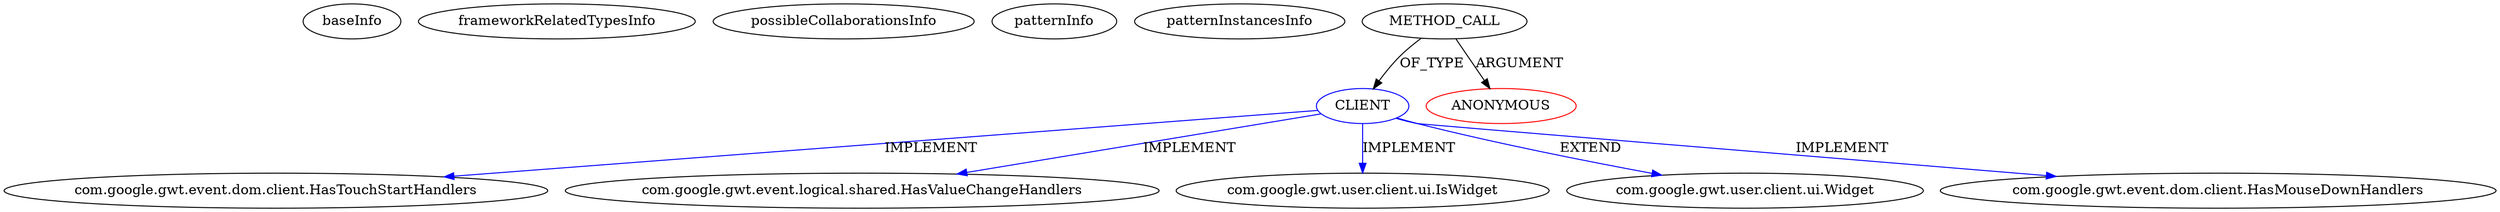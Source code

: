 digraph {
baseInfo[graphId=1912,category="pattern",isAnonymous=true,possibleRelation=false]
frameworkRelatedTypesInfo[]
possibleCollaborationsInfo[]
patternInfo[frequency=2.0,patternRootClient=0]
patternInstancesInfo[0="laaglu-lib-gwt-svg-edu-commons~/laaglu-lib-gwt-svg-edu-commons/lib-gwt-svg-edu-commons-master/src/main/java/org/vectomatic/svg/edu/client/commons/DifficultyPicker.java~void DifficultyPicker()~3486"]
7[label="com.google.gwt.event.dom.client.HasTouchStartHandlers",vertexType="FRAMEWORK_INTERFACE_TYPE",isFrameworkType=false]
3[label="CLIENT",vertexType="REFERENCE_CLIENT_CLASS_DECLARATION",isFrameworkType=false,color=blue]
2[label="METHOD_CALL",vertexType="OUTSIDE_CALL",isFrameworkType=false]
0[label="ANONYMOUS",vertexType="ROOT_ANONYMOUS_DECLARATION",isFrameworkType=false,color=red]
5[label="com.google.gwt.event.logical.shared.HasValueChangeHandlers",vertexType="FRAMEWORK_INTERFACE_TYPE",isFrameworkType=false]
8[label="com.google.gwt.user.client.ui.IsWidget",vertexType="FRAMEWORK_INTERFACE_TYPE",isFrameworkType=false]
4[label="com.google.gwt.user.client.ui.Widget",vertexType="FRAMEWORK_CLASS_TYPE",isFrameworkType=false]
6[label="com.google.gwt.event.dom.client.HasMouseDownHandlers",vertexType="FRAMEWORK_INTERFACE_TYPE",isFrameworkType=false]
2->3[label="OF_TYPE"]
3->6[label="IMPLEMENT",color=blue]
3->4[label="EXTEND",color=blue]
3->7[label="IMPLEMENT",color=blue]
2->0[label="ARGUMENT"]
3->5[label="IMPLEMENT",color=blue]
3->8[label="IMPLEMENT",color=blue]
}
